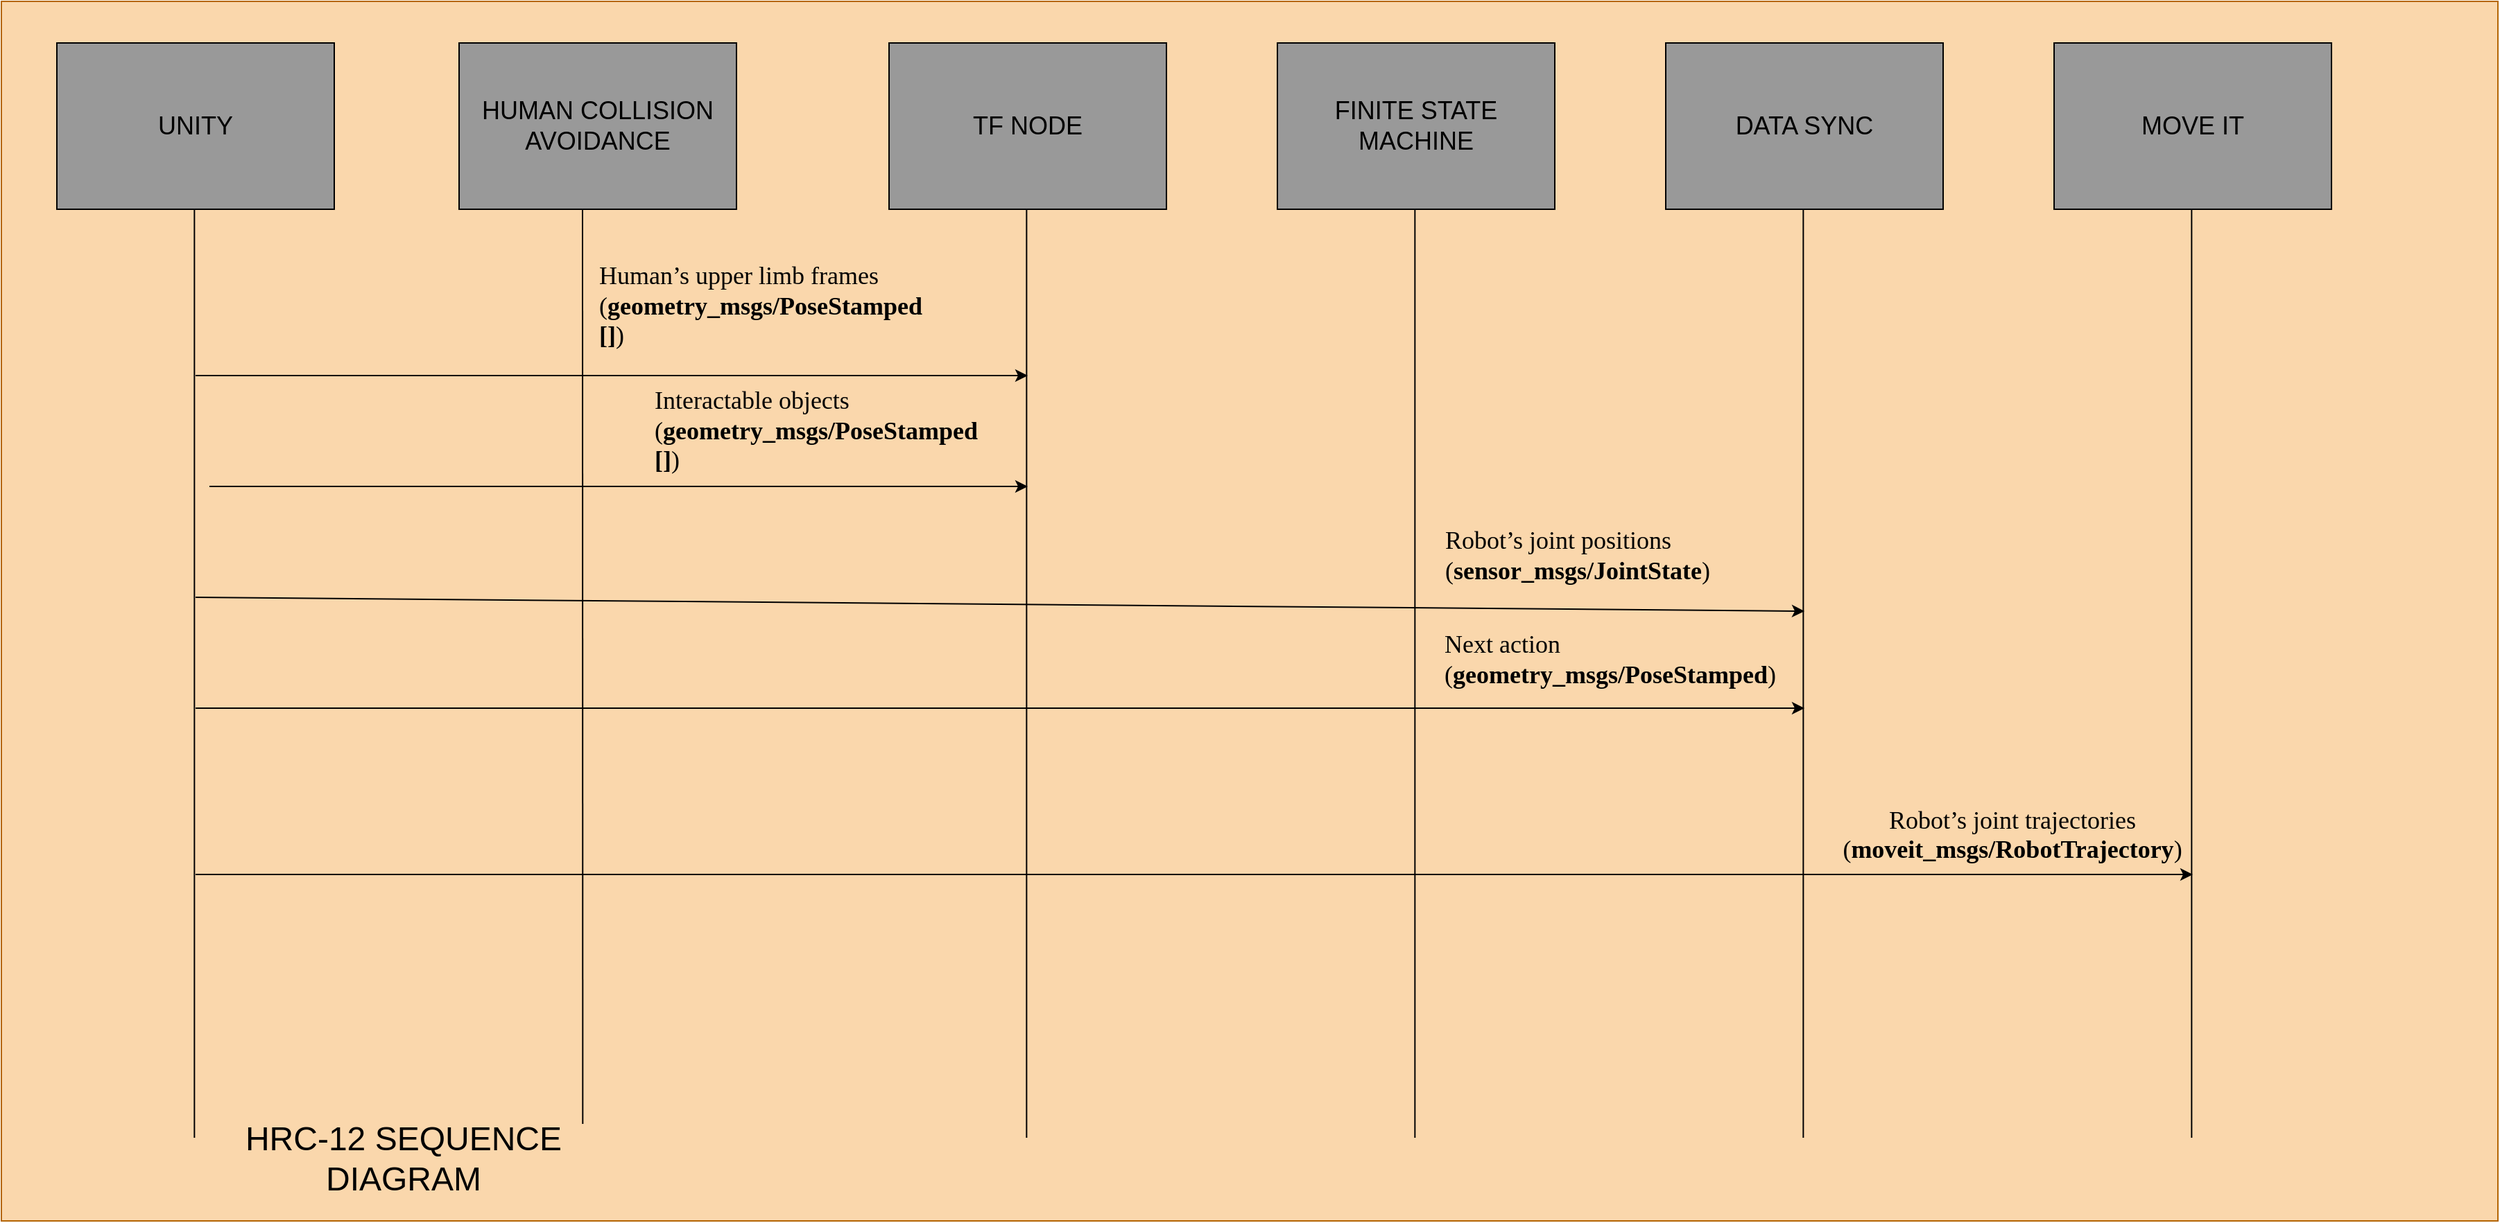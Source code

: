 <mxfile version="14.7.2" type="github">
  <diagram name="Page-1" id="13e1069c-82ec-6db2-03f1-153e76fe0fe0">
    <mxGraphModel dx="2830" dy="952" grid="1" gridSize="10" guides="1" tooltips="1" connect="1" arrows="1" fold="1" page="1" pageScale="1" pageWidth="1100" pageHeight="850" background="none" math="0" shadow="0">
      <root>
        <mxCell id="0" />
        <mxCell id="1" parent="0" />
        <mxCell id="t7-XMpVzIaBx_4DzY6IZ-27" value="" style="rounded=0;whiteSpace=wrap;html=1;strokeColor=#b46504;fillColor=#fad7ac;" parent="1" vertex="1">
          <mxGeometry x="-240" y="10" width="1800" height="880" as="geometry" />
        </mxCell>
        <mxCell id="t7-XMpVzIaBx_4DzY6IZ-3" value="&lt;font style=&quot;font-size: 18px&quot;&gt;TF NODE&lt;/font&gt;" style="rounded=0;whiteSpace=wrap;html=1;fillColor=#999999;" parent="1" vertex="1">
          <mxGeometry x="400" y="40" width="200" height="120" as="geometry" />
        </mxCell>
        <mxCell id="t7-XMpVzIaBx_4DzY6IZ-5" value="&lt;font style=&quot;font-size: 18px&quot;&gt;DATA SYNC&lt;/font&gt;" style="rounded=0;whiteSpace=wrap;html=1;fillColor=#999999;" parent="1" vertex="1">
          <mxGeometry x="960" y="40" width="200" height="120" as="geometry" />
        </mxCell>
        <mxCell id="t7-XMpVzIaBx_4DzY6IZ-6" value="&lt;font style=&quot;font-size: 18px&quot;&gt;MOVE IT&lt;/font&gt;" style="rounded=0;whiteSpace=wrap;html=1;fillColor=#999999;" parent="1" vertex="1">
          <mxGeometry x="1240" y="40" width="200" height="120" as="geometry" />
        </mxCell>
        <mxCell id="t7-XMpVzIaBx_4DzY6IZ-10" value="" style="endArrow=none;html=1;entryX=0.5;entryY=1;entryDx=0;entryDy=0;" parent="1" edge="1">
          <mxGeometry width="50" height="50" relative="1" as="geometry">
            <mxPoint x="499.17" y="830.0" as="sourcePoint" />
            <mxPoint x="499.17" y="160" as="targetPoint" />
          </mxGeometry>
        </mxCell>
        <mxCell id="t7-XMpVzIaBx_4DzY6IZ-12" value="" style="endArrow=none;html=1;entryX=0.5;entryY=1;entryDx=0;entryDy=0;" parent="1" edge="1">
          <mxGeometry width="50" height="50" relative="1" as="geometry">
            <mxPoint x="779.17" y="830.0" as="sourcePoint" />
            <mxPoint x="779.17" y="160" as="targetPoint" />
          </mxGeometry>
        </mxCell>
        <mxCell id="t7-XMpVzIaBx_4DzY6IZ-13" value="" style="endArrow=none;html=1;entryX=0.5;entryY=1;entryDx=0;entryDy=0;" parent="1" edge="1">
          <mxGeometry width="50" height="50" relative="1" as="geometry">
            <mxPoint x="1059.17" y="830.0" as="sourcePoint" />
            <mxPoint x="1059.17" y="160" as="targetPoint" />
          </mxGeometry>
        </mxCell>
        <mxCell id="t7-XMpVzIaBx_4DzY6IZ-15" value="&lt;font style=&quot;font-size: 18px&quot;&gt;UNITY&lt;/font&gt;" style="rounded=0;whiteSpace=wrap;html=1;fillColor=#999999;" parent="1" vertex="1">
          <mxGeometry x="-200" y="40" width="200" height="120" as="geometry" />
        </mxCell>
        <mxCell id="t7-XMpVzIaBx_4DzY6IZ-16" value="" style="endArrow=none;html=1;entryX=0.5;entryY=1;entryDx=0;entryDy=0;" parent="1" edge="1">
          <mxGeometry width="50" height="50" relative="1" as="geometry">
            <mxPoint x="-100.83" y="830.0" as="sourcePoint" />
            <mxPoint x="-100.83" y="160" as="targetPoint" />
          </mxGeometry>
        </mxCell>
        <mxCell id="t7-XMpVzIaBx_4DzY6IZ-17" value="" style="endArrow=classic;html=1;" parent="1" edge="1">
          <mxGeometry width="50" height="50" relative="1" as="geometry">
            <mxPoint x="-100" y="280" as="sourcePoint" />
            <mxPoint x="500" y="280" as="targetPoint" />
          </mxGeometry>
        </mxCell>
        <mxCell id="t7-XMpVzIaBx_4DzY6IZ-18" value="" style="endArrow=classic;html=1;" parent="1" edge="1">
          <mxGeometry width="50" height="50" relative="1" as="geometry">
            <mxPoint x="-90" y="360" as="sourcePoint" />
            <mxPoint x="500" y="360" as="targetPoint" />
          </mxGeometry>
        </mxCell>
        <mxCell id="t7-XMpVzIaBx_4DzY6IZ-19" value="&lt;p style=&quot;margin-top: 0pt ; margin-bottom: 0pt ; margin-left: 0in ; text-align: left ; direction: ltr ; unicode-bidi: embed ; word-break: normal&quot;&gt;&lt;font style=&quot;font-size: 18px&quot;&gt;&lt;span style=&quot;font-family: &amp;#34;calibri&amp;#34;&quot;&gt;Human’s upper limb frames (&lt;/span&gt;&lt;span style=&quot;font-family: &amp;#34;calibri&amp;#34; ; font-weight: bold&quot;&gt;geometry_msgs&lt;/span&gt;&lt;span style=&quot;font-family: &amp;#34;calibri&amp;#34; ; font-weight: bold&quot;&gt;/&lt;/span&gt;&lt;span style=&quot;font-family: &amp;#34;calibri&amp;#34; ; font-weight: bold&quot;&gt;PoseStamped&lt;/span&gt;&lt;span style=&quot;font-family: &amp;#34;calibri&amp;#34; ; font-weight: bold&quot;&gt;&lt;br&gt;[]&lt;/span&gt;&lt;span style=&quot;font-family: &amp;#34;calibri&amp;#34;&quot;&gt;)&lt;/span&gt;&lt;/font&gt;&lt;/p&gt;" style="text;html=1;strokeColor=none;fillColor=none;align=center;verticalAlign=middle;whiteSpace=wrap;rounded=0;" parent="1" vertex="1">
          <mxGeometry x="190" y="180" width="260" height="100" as="geometry" />
        </mxCell>
        <mxCell id="t7-XMpVzIaBx_4DzY6IZ-21" value="" style="endArrow=classic;html=1;" parent="1" edge="1">
          <mxGeometry width="50" height="50" relative="1" as="geometry">
            <mxPoint x="-100" y="440" as="sourcePoint" />
            <mxPoint x="1060" y="450" as="targetPoint" />
          </mxGeometry>
        </mxCell>
        <mxCell id="t7-XMpVzIaBx_4DzY6IZ-22" value="&lt;p style=&quot;margin-top: 0pt ; margin-bottom: 0pt ; margin-left: 0in ; text-align: left ; direction: ltr ; unicode-bidi: embed ; word-break: normal&quot;&gt;&lt;font style=&quot;font-size: 18px&quot;&gt;&lt;span style=&quot;font-family: &amp;#34;calibri&amp;#34;&quot;&gt;Robot’s joint positions (&lt;/span&gt;&lt;span style=&quot;font-family: &amp;#34;calibri&amp;#34; ; font-weight: bold&quot;&gt;sensor_msgs&lt;/span&gt;&lt;span style=&quot;font-family: &amp;#34;calibri&amp;#34; ; font-weight: bold&quot;&gt;/&lt;/span&gt;&lt;span style=&quot;font-family: &amp;#34;calibri&amp;#34; ; font-weight: bold&quot;&gt;JointState&lt;/span&gt;&lt;span style=&quot;font-family: &amp;#34;calibri&amp;#34;&quot;&gt;)&lt;/span&gt;&lt;/font&gt;&lt;/p&gt;" style="text;html=1;strokeColor=none;fillColor=none;align=center;verticalAlign=middle;whiteSpace=wrap;rounded=0;" parent="1" vertex="1">
          <mxGeometry x="800" y="370" width="220" height="80" as="geometry" />
        </mxCell>
        <mxCell id="t7-XMpVzIaBx_4DzY6IZ-23" value="" style="endArrow=classic;html=1;" parent="1" edge="1">
          <mxGeometry width="50" height="50" relative="1" as="geometry">
            <mxPoint x="-100" y="520" as="sourcePoint" />
            <mxPoint x="1060" y="520" as="targetPoint" />
          </mxGeometry>
        </mxCell>
        <mxCell id="t7-XMpVzIaBx_4DzY6IZ-24" value="&lt;p style=&quot;margin-top: 0pt ; margin-bottom: 0pt ; margin-left: 0in ; text-align: left ; direction: ltr ; unicode-bidi: embed ; word-break: normal&quot;&gt;&lt;font style=&quot;font-size: 18px&quot;&gt;&lt;span style=&quot;font-family: &amp;#34;calibri&amp;#34;&quot;&gt;Next action (&lt;/span&gt;&lt;span style=&quot;font-family: &amp;#34;calibri&amp;#34; ; font-weight: bold&quot;&gt;geometry_msgs&lt;/span&gt;&lt;span style=&quot;font-family: &amp;#34;calibri&amp;#34; ; font-weight: bold&quot;&gt;/&lt;/span&gt;&lt;span style=&quot;font-family: &amp;#34;calibri&amp;#34; ; font-weight: bold&quot;&gt;PoseStamped&lt;/span&gt;&lt;span style=&quot;font-family: &amp;#34;calibri&amp;#34;&quot;&gt;)&lt;/span&gt;&lt;/font&gt;&lt;/p&gt;" style="text;html=1;strokeColor=none;fillColor=none;align=center;verticalAlign=middle;whiteSpace=wrap;rounded=0;" parent="1" vertex="1">
          <mxGeometry x="800" y="460" width="240" height="50" as="geometry" />
        </mxCell>
        <mxCell id="t7-XMpVzIaBx_4DzY6IZ-25" value="" style="endArrow=classic;html=1;" parent="1" edge="1">
          <mxGeometry width="50" height="50" relative="1" as="geometry">
            <mxPoint x="-100" y="640" as="sourcePoint" />
            <mxPoint x="1340" y="640" as="targetPoint" />
          </mxGeometry>
        </mxCell>
        <mxCell id="t7-XMpVzIaBx_4DzY6IZ-26" value="&lt;font style=&quot;font-size: 18px&quot;&gt;&lt;br&gt;&lt;br&gt;&lt;br&gt;&lt;br&gt;&lt;span style=&quot;text-align: left ; font-family: &amp;#34;calibri&amp;#34;&quot;&gt;&lt;br&gt;&lt;br&gt;Robot’s joint trajectories (&lt;/span&gt;&lt;span style=&quot;text-align: left ; font-family: &amp;#34;calibri&amp;#34; ; font-weight: bold&quot;&gt;moveit_msgs&lt;/span&gt;&lt;span style=&quot;text-align: left ; font-family: &amp;#34;calibri&amp;#34; ; font-weight: bold&quot;&gt;/&lt;/span&gt;&lt;span style=&quot;text-align: left ; font-family: &amp;#34;calibri&amp;#34; ; font-weight: bold&quot;&gt;RobotTrajectory&lt;/span&gt;&lt;span style=&quot;text-align: left ; font-family: &amp;#34;calibri&amp;#34;&quot;&gt;)&lt;/span&gt;&lt;br&gt;&lt;br&gt;&lt;br&gt;&lt;br&gt;&lt;br&gt;&lt;/font&gt;" style="text;html=1;strokeColor=none;fillColor=none;align=center;verticalAlign=middle;whiteSpace=wrap;rounded=0;" parent="1" vertex="1">
          <mxGeometry x="1090" y="550" width="240" height="80" as="geometry" />
        </mxCell>
        <mxCell id="t7-XMpVzIaBx_4DzY6IZ-28" value="&lt;font style=&quot;font-size: 24px&quot;&gt;HRC-12 SEQUENCE DIAGRAM&lt;/font&gt;" style="text;html=1;strokeColor=none;fillColor=none;align=center;verticalAlign=middle;whiteSpace=wrap;rounded=0;" parent="1" vertex="1">
          <mxGeometry x="-70" y="810" width="240" height="70" as="geometry" />
        </mxCell>
        <mxCell id="0IMzSZd_7ckKA1A_4pC--3" value="&lt;font style=&quot;font-size: 18px&quot;&gt;FINITE STATE MACHINE&lt;/font&gt;" style="rounded=0;whiteSpace=wrap;html=1;fillColor=#999999;" vertex="1" parent="1">
          <mxGeometry x="680" y="40" width="200" height="120" as="geometry" />
        </mxCell>
        <mxCell id="0IMzSZd_7ckKA1A_4pC--5" value="&lt;font style=&quot;font-size: 18px&quot;&gt;HUMAN COLLISION AVOIDANCE&lt;/font&gt;" style="rounded=0;whiteSpace=wrap;html=1;fillColor=#999999;" vertex="1" parent="1">
          <mxGeometry x="90" y="40" width="200" height="120" as="geometry" />
        </mxCell>
        <mxCell id="0IMzSZd_7ckKA1A_4pC--7" value="&lt;p style=&quot;margin-top: 0pt ; margin-bottom: 0pt ; margin-left: 0in ; text-align: left ; direction: ltr ; unicode-bidi: embed ; word-break: normal&quot;&gt;&lt;font style=&quot;font-size: 18px&quot;&gt;&lt;span style=&quot;font-family: &amp;#34;calibri&amp;#34;&quot;&gt;Interactable objects (&lt;/span&gt;&lt;span style=&quot;font-family: &amp;#34;calibri&amp;#34; ; font-weight: bold&quot;&gt;geometry_msgs&lt;/span&gt;&lt;span style=&quot;font-family: &amp;#34;calibri&amp;#34; ; font-weight: bold&quot;&gt;/&lt;/span&gt;&lt;span style=&quot;font-family: &amp;#34;calibri&amp;#34; ; font-weight: bold&quot;&gt;PoseStamped&lt;/span&gt;&lt;span style=&quot;font-family: &amp;#34;calibri&amp;#34; ; font-weight: bold&quot;&gt;&lt;br&gt;[]&lt;/span&gt;&lt;span style=&quot;font-family: &amp;#34;calibri&amp;#34;&quot;&gt;)&lt;/span&gt;&lt;/font&gt;&lt;/p&gt;" style="text;html=1;strokeColor=none;fillColor=none;align=center;verticalAlign=middle;whiteSpace=wrap;rounded=0;" vertex="1" parent="1">
          <mxGeometry x="230" y="290" width="250" height="60" as="geometry" />
        </mxCell>
        <mxCell id="0IMzSZd_7ckKA1A_4pC--8" value="" style="endArrow=none;html=1;" edge="1" parent="1">
          <mxGeometry width="50" height="50" relative="1" as="geometry">
            <mxPoint x="179.17" y="820.0" as="sourcePoint" />
            <mxPoint x="179" y="160" as="targetPoint" />
          </mxGeometry>
        </mxCell>
        <mxCell id="0IMzSZd_7ckKA1A_4pC--29" value="" style="endArrow=none;html=1;entryX=0.5;entryY=1;entryDx=0;entryDy=0;" edge="1" parent="1">
          <mxGeometry width="50" height="50" relative="1" as="geometry">
            <mxPoint x="1339.17" y="830.0" as="sourcePoint" />
            <mxPoint x="1339.17" y="160" as="targetPoint" />
          </mxGeometry>
        </mxCell>
      </root>
    </mxGraphModel>
  </diagram>
</mxfile>
